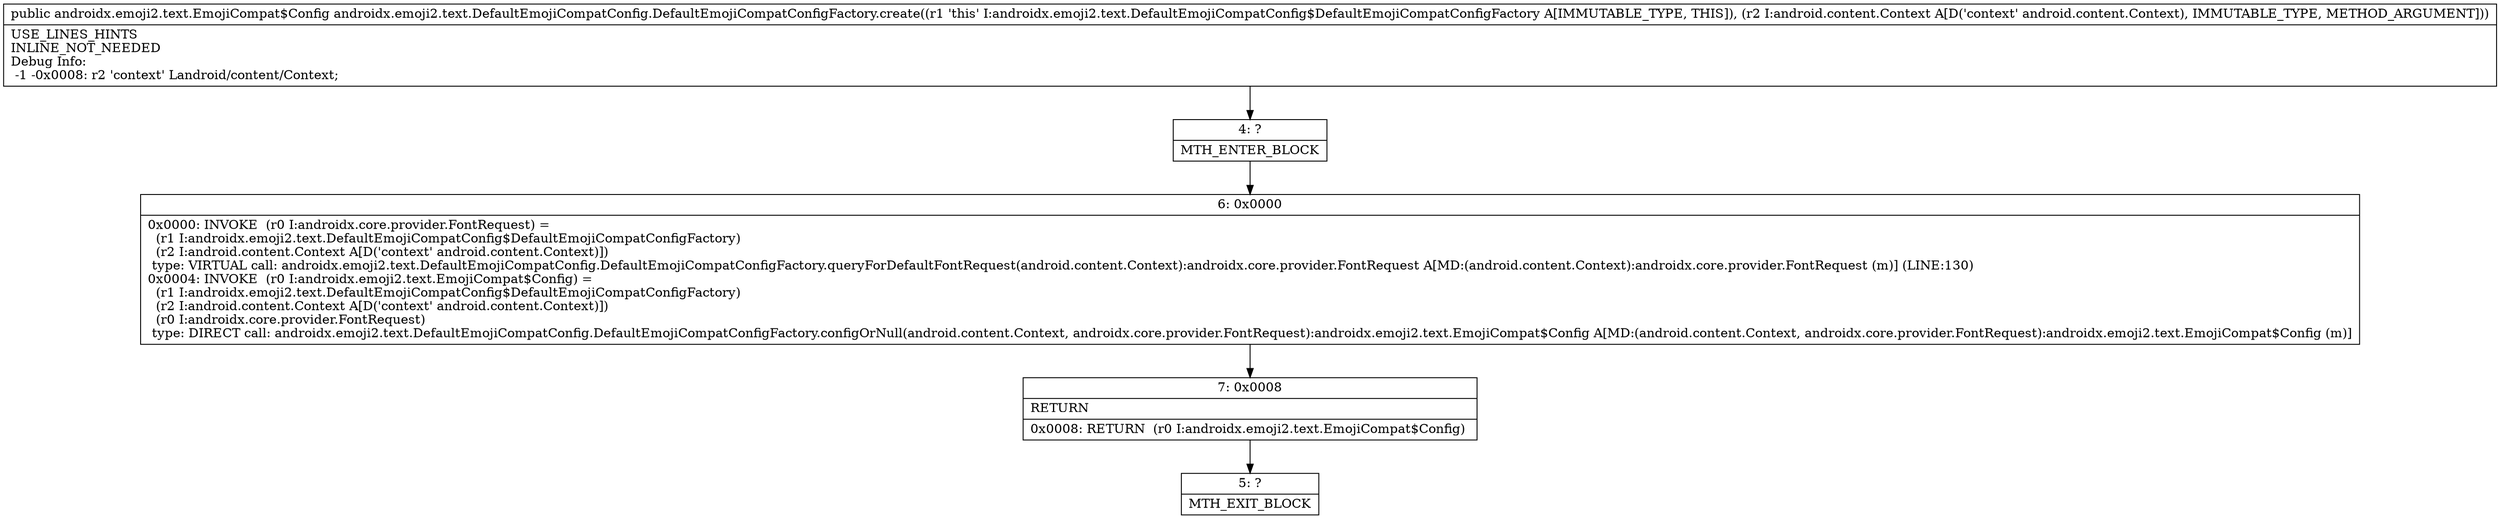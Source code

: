 digraph "CFG forandroidx.emoji2.text.DefaultEmojiCompatConfig.DefaultEmojiCompatConfigFactory.create(Landroid\/content\/Context;)Landroidx\/emoji2\/text\/EmojiCompat$Config;" {
Node_4 [shape=record,label="{4\:\ ?|MTH_ENTER_BLOCK\l}"];
Node_6 [shape=record,label="{6\:\ 0x0000|0x0000: INVOKE  (r0 I:androidx.core.provider.FontRequest) = \l  (r1 I:androidx.emoji2.text.DefaultEmojiCompatConfig$DefaultEmojiCompatConfigFactory)\l  (r2 I:android.content.Context A[D('context' android.content.Context)])\l type: VIRTUAL call: androidx.emoji2.text.DefaultEmojiCompatConfig.DefaultEmojiCompatConfigFactory.queryForDefaultFontRequest(android.content.Context):androidx.core.provider.FontRequest A[MD:(android.content.Context):androidx.core.provider.FontRequest (m)] (LINE:130)\l0x0004: INVOKE  (r0 I:androidx.emoji2.text.EmojiCompat$Config) = \l  (r1 I:androidx.emoji2.text.DefaultEmojiCompatConfig$DefaultEmojiCompatConfigFactory)\l  (r2 I:android.content.Context A[D('context' android.content.Context)])\l  (r0 I:androidx.core.provider.FontRequest)\l type: DIRECT call: androidx.emoji2.text.DefaultEmojiCompatConfig.DefaultEmojiCompatConfigFactory.configOrNull(android.content.Context, androidx.core.provider.FontRequest):androidx.emoji2.text.EmojiCompat$Config A[MD:(android.content.Context, androidx.core.provider.FontRequest):androidx.emoji2.text.EmojiCompat$Config (m)]\l}"];
Node_7 [shape=record,label="{7\:\ 0x0008|RETURN\l|0x0008: RETURN  (r0 I:androidx.emoji2.text.EmojiCompat$Config) \l}"];
Node_5 [shape=record,label="{5\:\ ?|MTH_EXIT_BLOCK\l}"];
MethodNode[shape=record,label="{public androidx.emoji2.text.EmojiCompat$Config androidx.emoji2.text.DefaultEmojiCompatConfig.DefaultEmojiCompatConfigFactory.create((r1 'this' I:androidx.emoji2.text.DefaultEmojiCompatConfig$DefaultEmojiCompatConfigFactory A[IMMUTABLE_TYPE, THIS]), (r2 I:android.content.Context A[D('context' android.content.Context), IMMUTABLE_TYPE, METHOD_ARGUMENT]))  | USE_LINES_HINTS\lINLINE_NOT_NEEDED\lDebug Info:\l  \-1 \-0x0008: r2 'context' Landroid\/content\/Context;\l}"];
MethodNode -> Node_4;Node_4 -> Node_6;
Node_6 -> Node_7;
Node_7 -> Node_5;
}


